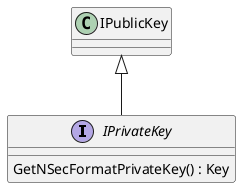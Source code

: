 @startuml
interface IPrivateKey {
    GetNSecFormatPrivateKey() : Key
}
IPublicKey <|-- IPrivateKey
@enduml
